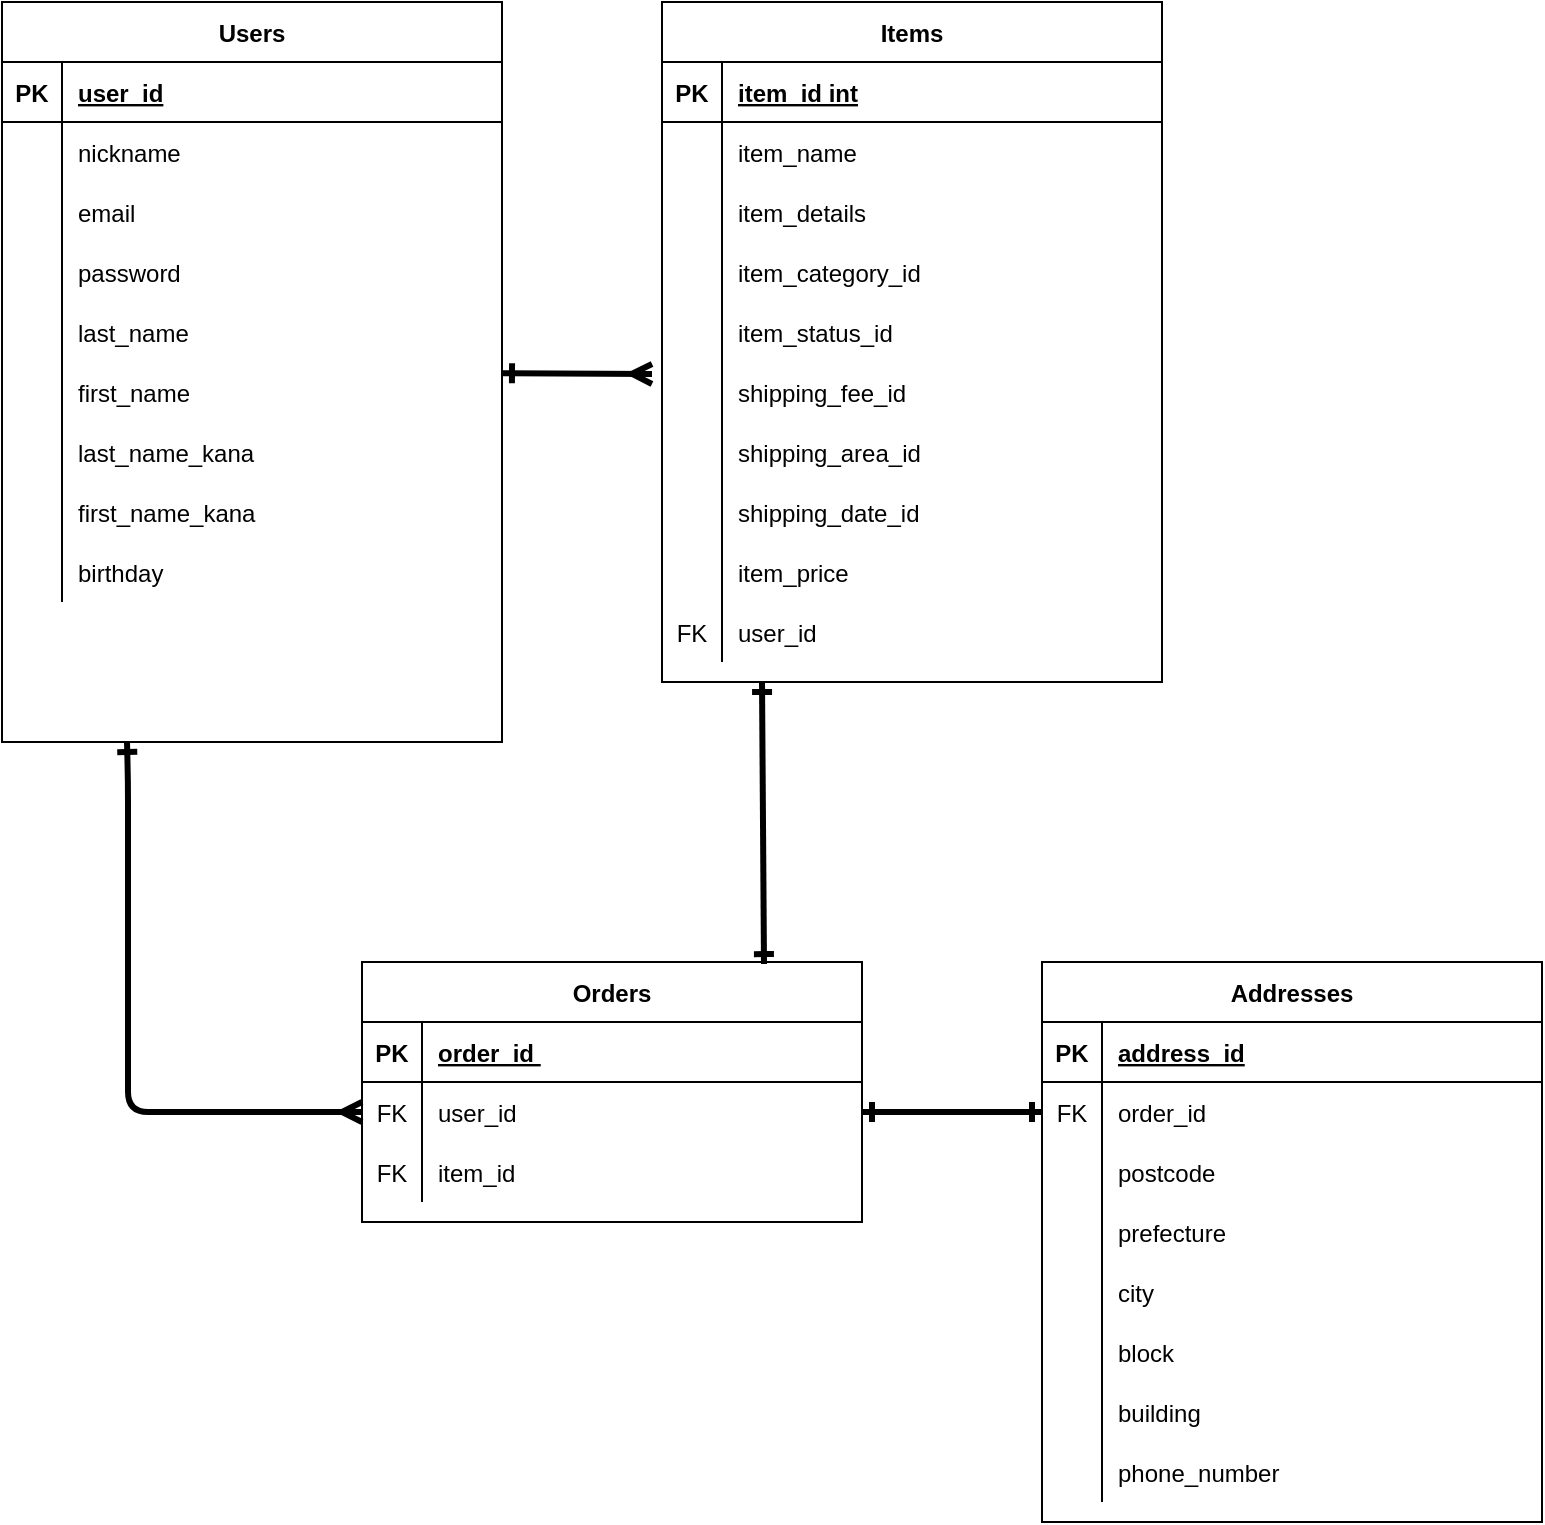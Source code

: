 <mxfile version="13.10.0" type="embed">
    <diagram id="zpAijiYLB5mJa_Il1H9x" name="ページ1">
        <mxGraphModel dx="1147" dy="810" grid="1" gridSize="10" guides="1" tooltips="1" connect="1" arrows="1" fold="1" page="1" pageScale="1" pageWidth="827" pageHeight="1169" math="0" shadow="0">
            <root>
                <mxCell id="0"/>
                <mxCell id="1" parent="0"/>
                <mxCell id="OgIlw-Ehln-HrDAnTVHO-129" value="" style="group;" parent="1" vertex="1" connectable="0">
                    <mxGeometry x="40" y="40" width="740" height="760" as="geometry"/>
                </mxCell>
                <mxCell id="OgIlw-Ehln-HrDAnTVHO-3" value="Orders" style="shape=table;startSize=30;container=1;collapsible=1;childLayout=tableLayout;fixedRows=1;rowLines=0;fontStyle=1;align=center;resizeLast=1;" parent="OgIlw-Ehln-HrDAnTVHO-129" vertex="1">
                    <mxGeometry x="180" y="480" width="250" height="130" as="geometry"/>
                </mxCell>
                <mxCell id="OgIlw-Ehln-HrDAnTVHO-4" value="" style="shape=partialRectangle;collapsible=0;dropTarget=0;pointerEvents=0;fillColor=none;points=[[0,0.5],[1,0.5]];portConstraint=eastwest;top=0;left=0;right=0;bottom=1;" parent="OgIlw-Ehln-HrDAnTVHO-3" vertex="1">
                    <mxGeometry y="30" width="250" height="30" as="geometry"/>
                </mxCell>
                <mxCell id="OgIlw-Ehln-HrDAnTVHO-5" value="PK" style="shape=partialRectangle;overflow=hidden;connectable=0;fillColor=none;top=0;left=0;bottom=0;right=0;fontStyle=1;" parent="OgIlw-Ehln-HrDAnTVHO-4" vertex="1">
                    <mxGeometry width="30" height="30" as="geometry"/>
                </mxCell>
                <mxCell id="OgIlw-Ehln-HrDAnTVHO-6" value="order_id " style="shape=partialRectangle;overflow=hidden;connectable=0;fillColor=none;top=0;left=0;bottom=0;right=0;align=left;spacingLeft=6;fontStyle=5;" parent="OgIlw-Ehln-HrDAnTVHO-4" vertex="1">
                    <mxGeometry x="30" width="220" height="30" as="geometry"/>
                </mxCell>
                <mxCell id="OgIlw-Ehln-HrDAnTVHO-7" value="" style="shape=partialRectangle;collapsible=0;dropTarget=0;pointerEvents=0;fillColor=none;points=[[0,0.5],[1,0.5]];portConstraint=eastwest;top=0;left=0;right=0;bottom=0;" parent="OgIlw-Ehln-HrDAnTVHO-3" vertex="1">
                    <mxGeometry y="60" width="250" height="30" as="geometry"/>
                </mxCell>
                <mxCell id="OgIlw-Ehln-HrDAnTVHO-8" value="FK" style="shape=partialRectangle;overflow=hidden;connectable=0;fillColor=none;top=0;left=0;bottom=0;right=0;" parent="OgIlw-Ehln-HrDAnTVHO-7" vertex="1">
                    <mxGeometry width="30" height="30" as="geometry"/>
                </mxCell>
                <mxCell id="OgIlw-Ehln-HrDAnTVHO-9" value="user_id " style="shape=partialRectangle;overflow=hidden;connectable=0;fillColor=none;top=0;left=0;bottom=0;right=0;align=left;spacingLeft=6;" parent="OgIlw-Ehln-HrDAnTVHO-7" vertex="1">
                    <mxGeometry x="30" width="220" height="30" as="geometry"/>
                </mxCell>
                <mxCell id="OgIlw-Ehln-HrDAnTVHO-89" value="" style="shape=partialRectangle;collapsible=0;dropTarget=0;pointerEvents=0;fillColor=none;points=[[0,0.5],[1,0.5]];portConstraint=eastwest;top=0;left=0;right=0;bottom=0;" parent="OgIlw-Ehln-HrDAnTVHO-3" vertex="1">
                    <mxGeometry y="90" width="250" height="30" as="geometry"/>
                </mxCell>
                <mxCell id="OgIlw-Ehln-HrDAnTVHO-90" value="FK" style="shape=partialRectangle;overflow=hidden;connectable=0;fillColor=none;top=0;left=0;bottom=0;right=0;" parent="OgIlw-Ehln-HrDAnTVHO-89" vertex="1">
                    <mxGeometry width="30" height="30" as="geometry"/>
                </mxCell>
                <mxCell id="OgIlw-Ehln-HrDAnTVHO-91" value="item_id " style="shape=partialRectangle;overflow=hidden;connectable=0;fillColor=none;top=0;left=0;bottom=0;right=0;align=left;spacingLeft=6;" parent="OgIlw-Ehln-HrDAnTVHO-89" vertex="1">
                    <mxGeometry x="30" width="220" height="30" as="geometry"/>
                </mxCell>
                <mxCell id="OgIlw-Ehln-HrDAnTVHO-13" value="Addresses" style="shape=table;startSize=30;container=1;collapsible=1;childLayout=tableLayout;fixedRows=1;rowLines=0;fontStyle=1;align=center;resizeLast=1;" parent="OgIlw-Ehln-HrDAnTVHO-129" vertex="1">
                    <mxGeometry x="520" y="480" width="250" height="280" as="geometry"/>
                </mxCell>
                <mxCell id="OgIlw-Ehln-HrDAnTVHO-14" value="" style="shape=partialRectangle;collapsible=0;dropTarget=0;pointerEvents=0;fillColor=none;points=[[0,0.5],[1,0.5]];portConstraint=eastwest;top=0;left=0;right=0;bottom=1;" parent="OgIlw-Ehln-HrDAnTVHO-13" vertex="1">
                    <mxGeometry y="30" width="250" height="30" as="geometry"/>
                </mxCell>
                <mxCell id="OgIlw-Ehln-HrDAnTVHO-15" value="PK" style="shape=partialRectangle;overflow=hidden;connectable=0;fillColor=none;top=0;left=0;bottom=0;right=0;fontStyle=1;" parent="OgIlw-Ehln-HrDAnTVHO-14" vertex="1">
                    <mxGeometry width="30" height="30" as="geometry"/>
                </mxCell>
                <mxCell id="OgIlw-Ehln-HrDAnTVHO-16" value="address_id" style="shape=partialRectangle;overflow=hidden;connectable=0;fillColor=none;top=0;left=0;bottom=0;right=0;align=left;spacingLeft=6;fontStyle=5;" parent="OgIlw-Ehln-HrDAnTVHO-14" vertex="1">
                    <mxGeometry x="30" width="220" height="30" as="geometry"/>
                </mxCell>
                <mxCell id="OgIlw-Ehln-HrDAnTVHO-17" value="" style="shape=partialRectangle;collapsible=0;dropTarget=0;pointerEvents=0;fillColor=none;points=[[0,0.5],[1,0.5]];portConstraint=eastwest;top=0;left=0;right=0;bottom=0;" parent="OgIlw-Ehln-HrDAnTVHO-13" vertex="1">
                    <mxGeometry y="60" width="250" height="30" as="geometry"/>
                </mxCell>
                <mxCell id="OgIlw-Ehln-HrDAnTVHO-18" value="FK" style="shape=partialRectangle;overflow=hidden;connectable=0;fillColor=none;top=0;left=0;bottom=0;right=0;" parent="OgIlw-Ehln-HrDAnTVHO-17" vertex="1">
                    <mxGeometry width="30" height="30" as="geometry"/>
                </mxCell>
                <mxCell id="OgIlw-Ehln-HrDAnTVHO-19" value="order_id " style="shape=partialRectangle;overflow=hidden;connectable=0;fillColor=none;top=0;left=0;bottom=0;right=0;align=left;spacingLeft=6;" parent="OgIlw-Ehln-HrDAnTVHO-17" vertex="1">
                    <mxGeometry x="30" width="220" height="30" as="geometry"/>
                </mxCell>
                <mxCell id="OgIlw-Ehln-HrDAnTVHO-20" value="" style="shape=partialRectangle;collapsible=0;dropTarget=0;pointerEvents=0;fillColor=none;points=[[0,0.5],[1,0.5]];portConstraint=eastwest;top=0;left=0;right=0;bottom=0;" parent="OgIlw-Ehln-HrDAnTVHO-13" vertex="1">
                    <mxGeometry y="90" width="250" height="30" as="geometry"/>
                </mxCell>
                <mxCell id="OgIlw-Ehln-HrDAnTVHO-21" value="" style="shape=partialRectangle;overflow=hidden;connectable=0;fillColor=none;top=0;left=0;bottom=0;right=0;" parent="OgIlw-Ehln-HrDAnTVHO-20" vertex="1">
                    <mxGeometry width="30" height="30" as="geometry"/>
                </mxCell>
                <mxCell id="OgIlw-Ehln-HrDAnTVHO-22" value="postcode " style="shape=partialRectangle;overflow=hidden;connectable=0;fillColor=none;top=0;left=0;bottom=0;right=0;align=left;spacingLeft=6;" parent="OgIlw-Ehln-HrDAnTVHO-20" vertex="1">
                    <mxGeometry x="30" width="220" height="30" as="geometry"/>
                </mxCell>
                <mxCell id="OgIlw-Ehln-HrDAnTVHO-108" value="" style="shape=partialRectangle;collapsible=0;dropTarget=0;pointerEvents=0;fillColor=none;points=[[0,0.5],[1,0.5]];portConstraint=eastwest;top=0;left=0;right=0;bottom=0;" parent="OgIlw-Ehln-HrDAnTVHO-13" vertex="1">
                    <mxGeometry y="120" width="250" height="30" as="geometry"/>
                </mxCell>
                <mxCell id="OgIlw-Ehln-HrDAnTVHO-109" value="" style="shape=partialRectangle;overflow=hidden;connectable=0;fillColor=none;top=0;left=0;bottom=0;right=0;" parent="OgIlw-Ehln-HrDAnTVHO-108" vertex="1">
                    <mxGeometry width="30" height="30" as="geometry"/>
                </mxCell>
                <mxCell id="OgIlw-Ehln-HrDAnTVHO-110" value="prefecture " style="shape=partialRectangle;overflow=hidden;connectable=0;fillColor=none;top=0;left=0;bottom=0;right=0;align=left;spacingLeft=6;" parent="OgIlw-Ehln-HrDAnTVHO-108" vertex="1">
                    <mxGeometry x="30" width="220" height="30" as="geometry"/>
                </mxCell>
                <mxCell id="OgIlw-Ehln-HrDAnTVHO-111" value="" style="shape=partialRectangle;collapsible=0;dropTarget=0;pointerEvents=0;fillColor=none;points=[[0,0.5],[1,0.5]];portConstraint=eastwest;top=0;left=0;right=0;bottom=0;" parent="OgIlw-Ehln-HrDAnTVHO-13" vertex="1">
                    <mxGeometry y="150" width="250" height="30" as="geometry"/>
                </mxCell>
                <mxCell id="OgIlw-Ehln-HrDAnTVHO-112" value="" style="shape=partialRectangle;overflow=hidden;connectable=0;fillColor=none;top=0;left=0;bottom=0;right=0;" parent="OgIlw-Ehln-HrDAnTVHO-111" vertex="1">
                    <mxGeometry width="30" height="30" as="geometry"/>
                </mxCell>
                <mxCell id="OgIlw-Ehln-HrDAnTVHO-113" value="city " style="shape=partialRectangle;overflow=hidden;connectable=0;fillColor=none;top=0;left=0;bottom=0;right=0;align=left;spacingLeft=6;" parent="OgIlw-Ehln-HrDAnTVHO-111" vertex="1">
                    <mxGeometry x="30" width="220" height="30" as="geometry"/>
                </mxCell>
                <mxCell id="OgIlw-Ehln-HrDAnTVHO-114" value="" style="shape=partialRectangle;collapsible=0;dropTarget=0;pointerEvents=0;fillColor=none;points=[[0,0.5],[1,0.5]];portConstraint=eastwest;top=0;left=0;right=0;bottom=0;" parent="OgIlw-Ehln-HrDAnTVHO-13" vertex="1">
                    <mxGeometry y="180" width="250" height="30" as="geometry"/>
                </mxCell>
                <mxCell id="OgIlw-Ehln-HrDAnTVHO-115" value="" style="shape=partialRectangle;overflow=hidden;connectable=0;fillColor=none;top=0;left=0;bottom=0;right=0;" parent="OgIlw-Ehln-HrDAnTVHO-114" vertex="1">
                    <mxGeometry width="30" height="30" as="geometry"/>
                </mxCell>
                <mxCell id="OgIlw-Ehln-HrDAnTVHO-116" value="block " style="shape=partialRectangle;overflow=hidden;connectable=0;fillColor=none;top=0;left=0;bottom=0;right=0;align=left;spacingLeft=6;" parent="OgIlw-Ehln-HrDAnTVHO-114" vertex="1">
                    <mxGeometry x="30" width="220" height="30" as="geometry"/>
                </mxCell>
                <mxCell id="OgIlw-Ehln-HrDAnTVHO-117" value="" style="shape=partialRectangle;collapsible=0;dropTarget=0;pointerEvents=0;fillColor=none;points=[[0,0.5],[1,0.5]];portConstraint=eastwest;top=0;left=0;right=0;bottom=0;" parent="OgIlw-Ehln-HrDAnTVHO-13" vertex="1">
                    <mxGeometry y="210" width="250" height="30" as="geometry"/>
                </mxCell>
                <mxCell id="OgIlw-Ehln-HrDAnTVHO-118" value="" style="shape=partialRectangle;overflow=hidden;connectable=0;fillColor=none;top=0;left=0;bottom=0;right=0;" parent="OgIlw-Ehln-HrDAnTVHO-117" vertex="1">
                    <mxGeometry width="30" height="30" as="geometry"/>
                </mxCell>
                <mxCell id="OgIlw-Ehln-HrDAnTVHO-119" value="building" style="shape=partialRectangle;overflow=hidden;connectable=0;fillColor=none;top=0;left=0;bottom=0;right=0;align=left;spacingLeft=6;" parent="OgIlw-Ehln-HrDAnTVHO-117" vertex="1">
                    <mxGeometry x="30" width="220" height="30" as="geometry"/>
                </mxCell>
                <mxCell id="OgIlw-Ehln-HrDAnTVHO-120" value="" style="shape=partialRectangle;collapsible=0;dropTarget=0;pointerEvents=0;fillColor=none;points=[[0,0.5],[1,0.5]];portConstraint=eastwest;top=0;left=0;right=0;bottom=0;" parent="OgIlw-Ehln-HrDAnTVHO-13" vertex="1">
                    <mxGeometry y="240" width="250" height="30" as="geometry"/>
                </mxCell>
                <mxCell id="OgIlw-Ehln-HrDAnTVHO-121" value="" style="shape=partialRectangle;overflow=hidden;connectable=0;fillColor=none;top=0;left=0;bottom=0;right=0;" parent="OgIlw-Ehln-HrDAnTVHO-120" vertex="1">
                    <mxGeometry width="30" height="30" as="geometry"/>
                </mxCell>
                <mxCell id="OgIlw-Ehln-HrDAnTVHO-122" value="phone_number " style="shape=partialRectangle;overflow=hidden;connectable=0;fillColor=none;top=0;left=0;bottom=0;right=0;align=left;spacingLeft=6;" parent="OgIlw-Ehln-HrDAnTVHO-120" vertex="1">
                    <mxGeometry x="30" width="220" height="30" as="geometry"/>
                </mxCell>
                <mxCell id="OgIlw-Ehln-HrDAnTVHO-125" style="edgeStyle=none;orthogonalLoop=1;jettySize=auto;html=1;exitX=0.25;exitY=1;exitDx=0;exitDy=0;entryX=0;entryY=0.5;entryDx=0;entryDy=0;endArrow=ERmany;endFill=0;startArrow=ERone;startFill=0;strokeWidth=3;" parent="OgIlw-Ehln-HrDAnTVHO-129" source="OgIlw-Ehln-HrDAnTVHO-23" target="OgIlw-Ehln-HrDAnTVHO-7" edge="1">
                    <mxGeometry relative="1" as="geometry">
                        <Array as="points">
                            <mxPoint x="63" y="390"/>
                            <mxPoint x="63" y="555"/>
                        </Array>
                    </mxGeometry>
                </mxCell>
                <mxCell id="OgIlw-Ehln-HrDAnTVHO-23" value="Users" style="shape=table;startSize=30;container=1;collapsible=1;childLayout=tableLayout;fixedRows=1;rowLines=0;fontStyle=1;align=center;resizeLast=1;" parent="OgIlw-Ehln-HrDAnTVHO-129" vertex="1">
                    <mxGeometry width="250" height="370" as="geometry"/>
                </mxCell>
                <mxCell id="OgIlw-Ehln-HrDAnTVHO-24" value="" style="shape=partialRectangle;collapsible=0;dropTarget=0;pointerEvents=0;fillColor=none;points=[[0,0.5],[1,0.5]];portConstraint=eastwest;top=0;left=0;right=0;bottom=1;" parent="OgIlw-Ehln-HrDAnTVHO-23" vertex="1">
                    <mxGeometry y="30" width="250" height="30" as="geometry"/>
                </mxCell>
                <mxCell id="OgIlw-Ehln-HrDAnTVHO-25" value="PK" style="shape=partialRectangle;overflow=hidden;connectable=0;fillColor=none;top=0;left=0;bottom=0;right=0;fontStyle=1;" parent="OgIlw-Ehln-HrDAnTVHO-24" vertex="1">
                    <mxGeometry width="30" height="30" as="geometry"/>
                </mxCell>
                <mxCell id="OgIlw-Ehln-HrDAnTVHO-26" value="user_id" style="shape=partialRectangle;overflow=hidden;connectable=0;fillColor=none;top=0;left=0;bottom=0;right=0;align=left;spacingLeft=6;fontStyle=5;" parent="OgIlw-Ehln-HrDAnTVHO-24" vertex="1">
                    <mxGeometry x="30" width="220" height="30" as="geometry"/>
                </mxCell>
                <mxCell id="OgIlw-Ehln-HrDAnTVHO-27" value="" style="shape=partialRectangle;collapsible=0;dropTarget=0;pointerEvents=0;fillColor=none;points=[[0,0.5],[1,0.5]];portConstraint=eastwest;top=0;left=0;right=0;bottom=0;" parent="OgIlw-Ehln-HrDAnTVHO-23" vertex="1">
                    <mxGeometry y="60" width="250" height="30" as="geometry"/>
                </mxCell>
                <mxCell id="OgIlw-Ehln-HrDAnTVHO-28" value="" style="shape=partialRectangle;overflow=hidden;connectable=0;fillColor=none;top=0;left=0;bottom=0;right=0;" parent="OgIlw-Ehln-HrDAnTVHO-27" vertex="1">
                    <mxGeometry width="30" height="30" as="geometry"/>
                </mxCell>
                <mxCell id="OgIlw-Ehln-HrDAnTVHO-29" value="nickname" style="shape=partialRectangle;overflow=hidden;connectable=0;fillColor=none;top=0;left=0;bottom=0;right=0;align=left;spacingLeft=6;" parent="OgIlw-Ehln-HrDAnTVHO-27" vertex="1">
                    <mxGeometry x="30" width="220" height="30" as="geometry"/>
                </mxCell>
                <mxCell id="OgIlw-Ehln-HrDAnTVHO-37" value="" style="shape=partialRectangle;collapsible=0;dropTarget=0;pointerEvents=0;fillColor=none;points=[[0,0.5],[1,0.5]];portConstraint=eastwest;top=0;left=0;right=0;bottom=0;" parent="OgIlw-Ehln-HrDAnTVHO-23" vertex="1">
                    <mxGeometry y="90" width="250" height="30" as="geometry"/>
                </mxCell>
                <mxCell id="OgIlw-Ehln-HrDAnTVHO-38" value="" style="shape=partialRectangle;overflow=hidden;connectable=0;fillColor=none;top=0;left=0;bottom=0;right=0;" parent="OgIlw-Ehln-HrDAnTVHO-37" vertex="1">
                    <mxGeometry width="30" height="30" as="geometry"/>
                </mxCell>
                <mxCell id="OgIlw-Ehln-HrDAnTVHO-39" value="email " style="shape=partialRectangle;overflow=hidden;connectable=0;fillColor=none;top=0;left=0;bottom=0;right=0;align=left;spacingLeft=6;" parent="OgIlw-Ehln-HrDAnTVHO-37" vertex="1">
                    <mxGeometry x="30" width="220" height="30" as="geometry"/>
                </mxCell>
                <mxCell id="OgIlw-Ehln-HrDAnTVHO-40" value="" style="shape=partialRectangle;collapsible=0;dropTarget=0;pointerEvents=0;fillColor=none;points=[[0,0.5],[1,0.5]];portConstraint=eastwest;top=0;left=0;right=0;bottom=0;" parent="OgIlw-Ehln-HrDAnTVHO-23" vertex="1">
                    <mxGeometry y="120" width="250" height="30" as="geometry"/>
                </mxCell>
                <mxCell id="OgIlw-Ehln-HrDAnTVHO-41" value="" style="shape=partialRectangle;overflow=hidden;connectable=0;fillColor=none;top=0;left=0;bottom=0;right=0;" parent="OgIlw-Ehln-HrDAnTVHO-40" vertex="1">
                    <mxGeometry width="30" height="30" as="geometry"/>
                </mxCell>
                <mxCell id="OgIlw-Ehln-HrDAnTVHO-42" value="password" style="shape=partialRectangle;overflow=hidden;connectable=0;fillColor=none;top=0;left=0;bottom=0;right=0;align=left;spacingLeft=6;" parent="OgIlw-Ehln-HrDAnTVHO-40" vertex="1">
                    <mxGeometry x="30" width="220" height="30" as="geometry"/>
                </mxCell>
                <mxCell id="OgIlw-Ehln-HrDAnTVHO-43" value="" style="shape=partialRectangle;collapsible=0;dropTarget=0;pointerEvents=0;fillColor=none;points=[[0,0.5],[1,0.5]];portConstraint=eastwest;top=0;left=0;right=0;bottom=0;" parent="OgIlw-Ehln-HrDAnTVHO-23" vertex="1">
                    <mxGeometry y="150" width="250" height="30" as="geometry"/>
                </mxCell>
                <mxCell id="OgIlw-Ehln-HrDAnTVHO-44" value="" style="shape=partialRectangle;overflow=hidden;connectable=0;fillColor=none;top=0;left=0;bottom=0;right=0;" parent="OgIlw-Ehln-HrDAnTVHO-43" vertex="1">
                    <mxGeometry width="30" height="30" as="geometry"/>
                </mxCell>
                <mxCell id="OgIlw-Ehln-HrDAnTVHO-45" value="last_name" style="shape=partialRectangle;overflow=hidden;connectable=0;fillColor=none;top=0;left=0;bottom=0;right=0;align=left;spacingLeft=6;" parent="OgIlw-Ehln-HrDAnTVHO-43" vertex="1">
                    <mxGeometry x="30" width="220" height="30" as="geometry"/>
                </mxCell>
                <mxCell id="OgIlw-Ehln-HrDAnTVHO-46" value="" style="shape=partialRectangle;collapsible=0;dropTarget=0;pointerEvents=0;fillColor=none;points=[[0,0.5],[1,0.5]];portConstraint=eastwest;top=0;left=0;right=0;bottom=0;" parent="OgIlw-Ehln-HrDAnTVHO-23" vertex="1">
                    <mxGeometry y="180" width="250" height="30" as="geometry"/>
                </mxCell>
                <mxCell id="OgIlw-Ehln-HrDAnTVHO-47" value="" style="shape=partialRectangle;overflow=hidden;connectable=0;fillColor=none;top=0;left=0;bottom=0;right=0;" parent="OgIlw-Ehln-HrDAnTVHO-46" vertex="1">
                    <mxGeometry width="30" height="30" as="geometry"/>
                </mxCell>
                <mxCell id="OgIlw-Ehln-HrDAnTVHO-48" value="first_name" style="shape=partialRectangle;overflow=hidden;connectable=0;fillColor=none;top=0;left=0;bottom=0;right=0;align=left;spacingLeft=6;" parent="OgIlw-Ehln-HrDAnTVHO-46" vertex="1">
                    <mxGeometry x="30" width="220" height="30" as="geometry"/>
                </mxCell>
                <mxCell id="OgIlw-Ehln-HrDAnTVHO-49" value="" style="shape=partialRectangle;collapsible=0;dropTarget=0;pointerEvents=0;fillColor=none;points=[[0,0.5],[1,0.5]];portConstraint=eastwest;top=0;left=0;right=0;bottom=0;" parent="OgIlw-Ehln-HrDAnTVHO-23" vertex="1">
                    <mxGeometry y="210" width="250" height="30" as="geometry"/>
                </mxCell>
                <mxCell id="OgIlw-Ehln-HrDAnTVHO-50" value="" style="shape=partialRectangle;overflow=hidden;connectable=0;fillColor=none;top=0;left=0;bottom=0;right=0;" parent="OgIlw-Ehln-HrDAnTVHO-49" vertex="1">
                    <mxGeometry width="30" height="30" as="geometry"/>
                </mxCell>
                <mxCell id="OgIlw-Ehln-HrDAnTVHO-51" value="last_name_kana" style="shape=partialRectangle;overflow=hidden;connectable=0;fillColor=none;top=0;left=0;bottom=0;right=0;align=left;spacingLeft=6;" parent="OgIlw-Ehln-HrDAnTVHO-49" vertex="1">
                    <mxGeometry x="30" width="220" height="30" as="geometry"/>
                </mxCell>
                <mxCell id="OgIlw-Ehln-HrDAnTVHO-52" value="" style="shape=partialRectangle;collapsible=0;dropTarget=0;pointerEvents=0;fillColor=none;points=[[0,0.5],[1,0.5]];portConstraint=eastwest;top=0;left=0;right=0;bottom=0;" parent="OgIlw-Ehln-HrDAnTVHO-23" vertex="1">
                    <mxGeometry y="240" width="250" height="30" as="geometry"/>
                </mxCell>
                <mxCell id="OgIlw-Ehln-HrDAnTVHO-53" value="" style="shape=partialRectangle;overflow=hidden;connectable=0;fillColor=none;top=0;left=0;bottom=0;right=0;" parent="OgIlw-Ehln-HrDAnTVHO-52" vertex="1">
                    <mxGeometry width="30" height="30" as="geometry"/>
                </mxCell>
                <mxCell id="OgIlw-Ehln-HrDAnTVHO-54" value="first_name_kana" style="shape=partialRectangle;overflow=hidden;connectable=0;fillColor=none;top=0;left=0;bottom=0;right=0;align=left;spacingLeft=6;" parent="OgIlw-Ehln-HrDAnTVHO-52" vertex="1">
                    <mxGeometry x="30" width="220" height="30" as="geometry"/>
                </mxCell>
                <mxCell id="OgIlw-Ehln-HrDAnTVHO-61" value="" style="shape=partialRectangle;collapsible=0;dropTarget=0;pointerEvents=0;fillColor=none;points=[[0,0.5],[1,0.5]];portConstraint=eastwest;top=0;left=0;right=0;bottom=0;" parent="OgIlw-Ehln-HrDAnTVHO-23" vertex="1">
                    <mxGeometry y="270" width="250" height="30" as="geometry"/>
                </mxCell>
                <mxCell id="OgIlw-Ehln-HrDAnTVHO-62" value="" style="shape=partialRectangle;overflow=hidden;connectable=0;fillColor=none;top=0;left=0;bottom=0;right=0;" parent="OgIlw-Ehln-HrDAnTVHO-61" vertex="1">
                    <mxGeometry width="30" height="30" as="geometry"/>
                </mxCell>
                <mxCell id="OgIlw-Ehln-HrDAnTVHO-63" value="birthday" style="shape=partialRectangle;overflow=hidden;connectable=0;fillColor=none;top=0;left=0;bottom=0;right=0;align=left;spacingLeft=6;" parent="OgIlw-Ehln-HrDAnTVHO-61" vertex="1">
                    <mxGeometry x="30" width="220" height="30" as="geometry"/>
                </mxCell>
                <mxCell id="OgIlw-Ehln-HrDAnTVHO-128" style="edgeStyle=none;orthogonalLoop=1;jettySize=auto;html=1;startArrow=ERone;startFill=0;endArrow=ERone;endFill=0;entryX=0.804;entryY=0.008;entryDx=0;entryDy=0;entryPerimeter=0;strokeWidth=3;" parent="OgIlw-Ehln-HrDAnTVHO-129" target="OgIlw-Ehln-HrDAnTVHO-3" edge="1">
                    <mxGeometry relative="1" as="geometry">
                        <mxPoint x="380" y="340" as="sourcePoint"/>
                        <mxPoint x="400" y="480" as="targetPoint"/>
                        <Array as="points"/>
                    </mxGeometry>
                </mxCell>
                <mxCell id="OgIlw-Ehln-HrDAnTVHO-30" value="Items" style="shape=table;startSize=30;container=1;collapsible=1;childLayout=tableLayout;fixedRows=1;rowLines=0;fontStyle=1;align=center;resizeLast=1;" parent="OgIlw-Ehln-HrDAnTVHO-129" vertex="1">
                    <mxGeometry x="330" width="250" height="340" as="geometry"/>
                </mxCell>
                <mxCell id="OgIlw-Ehln-HrDAnTVHO-31" value="" style="shape=partialRectangle;collapsible=0;dropTarget=0;pointerEvents=0;fillColor=none;points=[[0,0.5],[1,0.5]];portConstraint=eastwest;top=0;left=0;right=0;bottom=1;" parent="OgIlw-Ehln-HrDAnTVHO-30" vertex="1">
                    <mxGeometry y="30" width="250" height="30" as="geometry"/>
                </mxCell>
                <mxCell id="OgIlw-Ehln-HrDAnTVHO-32" value="PK" style="shape=partialRectangle;overflow=hidden;connectable=0;fillColor=none;top=0;left=0;bottom=0;right=0;fontStyle=1;" parent="OgIlw-Ehln-HrDAnTVHO-31" vertex="1">
                    <mxGeometry width="30" height="30" as="geometry"/>
                </mxCell>
                <mxCell id="OgIlw-Ehln-HrDAnTVHO-33" value="item_id int" style="shape=partialRectangle;overflow=hidden;connectable=0;fillColor=none;top=0;left=0;bottom=0;right=0;align=left;spacingLeft=6;fontStyle=5;" parent="OgIlw-Ehln-HrDAnTVHO-31" vertex="1">
                    <mxGeometry x="30" width="220" height="30" as="geometry"/>
                </mxCell>
                <mxCell id="OgIlw-Ehln-HrDAnTVHO-34" value="" style="shape=partialRectangle;collapsible=0;dropTarget=0;pointerEvents=0;fillColor=none;points=[[0,0.5],[1,0.5]];portConstraint=eastwest;top=0;left=0;right=0;bottom=0;" parent="OgIlw-Ehln-HrDAnTVHO-30" vertex="1">
                    <mxGeometry y="60" width="250" height="30" as="geometry"/>
                </mxCell>
                <mxCell id="OgIlw-Ehln-HrDAnTVHO-35" value="" style="shape=partialRectangle;overflow=hidden;connectable=0;fillColor=none;top=0;left=0;bottom=0;right=0;" parent="OgIlw-Ehln-HrDAnTVHO-34" vertex="1">
                    <mxGeometry width="30" height="30" as="geometry"/>
                </mxCell>
                <mxCell id="OgIlw-Ehln-HrDAnTVHO-36" value="item_name" style="shape=partialRectangle;overflow=hidden;connectable=0;fillColor=none;top=0;left=0;bottom=0;right=0;align=left;spacingLeft=6;" parent="OgIlw-Ehln-HrDAnTVHO-34" vertex="1">
                    <mxGeometry x="30" width="220" height="30" as="geometry"/>
                </mxCell>
                <mxCell id="OgIlw-Ehln-HrDAnTVHO-64" value="" style="shape=partialRectangle;collapsible=0;dropTarget=0;pointerEvents=0;fillColor=none;points=[[0,0.5],[1,0.5]];portConstraint=eastwest;top=0;left=0;right=0;bottom=0;" parent="OgIlw-Ehln-HrDAnTVHO-30" vertex="1">
                    <mxGeometry y="90" width="250" height="30" as="geometry"/>
                </mxCell>
                <mxCell id="OgIlw-Ehln-HrDAnTVHO-65" value="" style="shape=partialRectangle;overflow=hidden;connectable=0;fillColor=none;top=0;left=0;bottom=0;right=0;" parent="OgIlw-Ehln-HrDAnTVHO-64" vertex="1">
                    <mxGeometry width="30" height="30" as="geometry"/>
                </mxCell>
                <mxCell id="OgIlw-Ehln-HrDAnTVHO-66" value="item_details" style="shape=partialRectangle;overflow=hidden;connectable=0;fillColor=none;top=0;left=0;bottom=0;right=0;align=left;spacingLeft=6;" parent="OgIlw-Ehln-HrDAnTVHO-64" vertex="1">
                    <mxGeometry x="30" width="220" height="30" as="geometry"/>
                </mxCell>
                <mxCell id="OgIlw-Ehln-HrDAnTVHO-67" value="" style="shape=partialRectangle;collapsible=0;dropTarget=0;pointerEvents=0;fillColor=none;points=[[0,0.5],[1,0.5]];portConstraint=eastwest;top=0;left=0;right=0;bottom=0;" parent="OgIlw-Ehln-HrDAnTVHO-30" vertex="1">
                    <mxGeometry y="120" width="250" height="30" as="geometry"/>
                </mxCell>
                <mxCell id="OgIlw-Ehln-HrDAnTVHO-68" value="" style="shape=partialRectangle;overflow=hidden;connectable=0;fillColor=none;top=0;left=0;bottom=0;right=0;" parent="OgIlw-Ehln-HrDAnTVHO-67" vertex="1">
                    <mxGeometry width="30" height="30" as="geometry"/>
                </mxCell>
                <mxCell id="OgIlw-Ehln-HrDAnTVHO-69" value="item_category_id" style="shape=partialRectangle;overflow=hidden;connectable=0;fillColor=none;top=0;left=0;bottom=0;right=0;align=left;spacingLeft=6;" parent="OgIlw-Ehln-HrDAnTVHO-67" vertex="1">
                    <mxGeometry x="30" width="220" height="30" as="geometry"/>
                </mxCell>
                <mxCell id="OgIlw-Ehln-HrDAnTVHO-70" value="" style="shape=partialRectangle;collapsible=0;dropTarget=0;pointerEvents=0;fillColor=none;points=[[0,0.5],[1,0.5]];portConstraint=eastwest;top=0;left=0;right=0;bottom=0;" parent="OgIlw-Ehln-HrDAnTVHO-30" vertex="1">
                    <mxGeometry y="150" width="250" height="30" as="geometry"/>
                </mxCell>
                <mxCell id="OgIlw-Ehln-HrDAnTVHO-71" value="" style="shape=partialRectangle;overflow=hidden;connectable=0;fillColor=none;top=0;left=0;bottom=0;right=0;" parent="OgIlw-Ehln-HrDAnTVHO-70" vertex="1">
                    <mxGeometry width="30" height="30" as="geometry"/>
                </mxCell>
                <mxCell id="OgIlw-Ehln-HrDAnTVHO-72" value="item_status_id" style="shape=partialRectangle;overflow=hidden;connectable=0;fillColor=none;top=0;left=0;bottom=0;right=0;align=left;spacingLeft=6;" parent="OgIlw-Ehln-HrDAnTVHO-70" vertex="1">
                    <mxGeometry x="30" width="220" height="30" as="geometry"/>
                </mxCell>
                <mxCell id="OgIlw-Ehln-HrDAnTVHO-73" value="" style="shape=partialRectangle;collapsible=0;dropTarget=0;pointerEvents=0;fillColor=none;points=[[0,0.5],[1,0.5]];portConstraint=eastwest;top=0;left=0;right=0;bottom=0;" parent="OgIlw-Ehln-HrDAnTVHO-30" vertex="1">
                    <mxGeometry y="180" width="250" height="30" as="geometry"/>
                </mxCell>
                <mxCell id="OgIlw-Ehln-HrDAnTVHO-74" value="" style="shape=partialRectangle;overflow=hidden;connectable=0;fillColor=none;top=0;left=0;bottom=0;right=0;" parent="OgIlw-Ehln-HrDAnTVHO-73" vertex="1">
                    <mxGeometry width="30" height="30" as="geometry"/>
                </mxCell>
                <mxCell id="OgIlw-Ehln-HrDAnTVHO-75" value="shipping_fee_id" style="shape=partialRectangle;overflow=hidden;connectable=0;fillColor=none;top=0;left=0;bottom=0;right=0;align=left;spacingLeft=6;" parent="OgIlw-Ehln-HrDAnTVHO-73" vertex="1">
                    <mxGeometry x="30" width="220" height="30" as="geometry"/>
                </mxCell>
                <mxCell id="OgIlw-Ehln-HrDAnTVHO-76" value="" style="shape=partialRectangle;collapsible=0;dropTarget=0;pointerEvents=0;fillColor=none;points=[[0,0.5],[1,0.5]];portConstraint=eastwest;top=0;left=0;right=0;bottom=0;" parent="OgIlw-Ehln-HrDAnTVHO-30" vertex="1">
                    <mxGeometry y="210" width="250" height="30" as="geometry"/>
                </mxCell>
                <mxCell id="OgIlw-Ehln-HrDAnTVHO-77" value="" style="shape=partialRectangle;overflow=hidden;connectable=0;fillColor=none;top=0;left=0;bottom=0;right=0;" parent="OgIlw-Ehln-HrDAnTVHO-76" vertex="1">
                    <mxGeometry width="30" height="30" as="geometry"/>
                </mxCell>
                <mxCell id="OgIlw-Ehln-HrDAnTVHO-78" value="shipping_area_id" style="shape=partialRectangle;overflow=hidden;connectable=0;fillColor=none;top=0;left=0;bottom=0;right=0;align=left;spacingLeft=6;" parent="OgIlw-Ehln-HrDAnTVHO-76" vertex="1">
                    <mxGeometry x="30" width="220" height="30" as="geometry"/>
                </mxCell>
                <mxCell id="OgIlw-Ehln-HrDAnTVHO-79" value="" style="shape=partialRectangle;collapsible=0;dropTarget=0;pointerEvents=0;fillColor=none;points=[[0,0.5],[1,0.5]];portConstraint=eastwest;top=0;left=0;right=0;bottom=0;" parent="OgIlw-Ehln-HrDAnTVHO-30" vertex="1">
                    <mxGeometry y="240" width="250" height="30" as="geometry"/>
                </mxCell>
                <mxCell id="OgIlw-Ehln-HrDAnTVHO-80" value="" style="shape=partialRectangle;overflow=hidden;connectable=0;fillColor=none;top=0;left=0;bottom=0;right=0;" parent="OgIlw-Ehln-HrDAnTVHO-79" vertex="1">
                    <mxGeometry width="30" height="30" as="geometry"/>
                </mxCell>
                <mxCell id="OgIlw-Ehln-HrDAnTVHO-81" value="shipping_date_id" style="shape=partialRectangle;overflow=hidden;connectable=0;fillColor=none;top=0;left=0;bottom=0;right=0;align=left;spacingLeft=6;" parent="OgIlw-Ehln-HrDAnTVHO-79" vertex="1">
                    <mxGeometry x="30" width="220" height="30" as="geometry"/>
                </mxCell>
                <mxCell id="OgIlw-Ehln-HrDAnTVHO-82" value="" style="shape=partialRectangle;collapsible=0;dropTarget=0;pointerEvents=0;fillColor=none;points=[[0,0.5],[1,0.5]];portConstraint=eastwest;top=0;left=0;right=0;bottom=0;" parent="OgIlw-Ehln-HrDAnTVHO-30" vertex="1">
                    <mxGeometry y="270" width="250" height="30" as="geometry"/>
                </mxCell>
                <mxCell id="OgIlw-Ehln-HrDAnTVHO-83" value="" style="shape=partialRectangle;overflow=hidden;connectable=0;fillColor=none;top=0;left=0;bottom=0;right=0;" parent="OgIlw-Ehln-HrDAnTVHO-82" vertex="1">
                    <mxGeometry width="30" height="30" as="geometry"/>
                </mxCell>
                <mxCell id="OgIlw-Ehln-HrDAnTVHO-84" value="item_price " style="shape=partialRectangle;overflow=hidden;connectable=0;fillColor=none;top=0;left=0;bottom=0;right=0;align=left;spacingLeft=6;" parent="OgIlw-Ehln-HrDAnTVHO-82" vertex="1">
                    <mxGeometry x="30" width="220" height="30" as="geometry"/>
                </mxCell>
                <mxCell id="OgIlw-Ehln-HrDAnTVHO-101" value="" style="shape=partialRectangle;collapsible=0;dropTarget=0;pointerEvents=0;fillColor=none;points=[[0,0.5],[1,0.5]];portConstraint=eastwest;top=0;left=0;right=0;bottom=0;" parent="OgIlw-Ehln-HrDAnTVHO-30" vertex="1">
                    <mxGeometry y="300" width="250" height="30" as="geometry"/>
                </mxCell>
                <mxCell id="OgIlw-Ehln-HrDAnTVHO-102" value="FK" style="shape=partialRectangle;overflow=hidden;connectable=0;fillColor=none;top=0;left=0;bottom=0;right=0;" parent="OgIlw-Ehln-HrDAnTVHO-101" vertex="1">
                    <mxGeometry width="30" height="30" as="geometry"/>
                </mxCell>
                <mxCell id="OgIlw-Ehln-HrDAnTVHO-103" value="user_id" style="shape=partialRectangle;overflow=hidden;connectable=0;fillColor=none;top=0;left=0;bottom=0;right=0;align=left;spacingLeft=6;" parent="OgIlw-Ehln-HrDAnTVHO-101" vertex="1">
                    <mxGeometry x="30" width="220" height="30" as="geometry"/>
                </mxCell>
                <mxCell id="OgIlw-Ehln-HrDAnTVHO-126" style="edgeStyle=none;orthogonalLoop=1;jettySize=auto;html=1;entryX=-0.02;entryY=0.2;entryDx=0;entryDy=0;entryPerimeter=0;startArrow=ERone;startFill=0;endArrow=ERmany;endFill=0;strokeWidth=3;" parent="OgIlw-Ehln-HrDAnTVHO-129" source="OgIlw-Ehln-HrDAnTVHO-23" target="OgIlw-Ehln-HrDAnTVHO-73" edge="1">
                    <mxGeometry relative="1" as="geometry"/>
                </mxCell>
                <mxCell id="OgIlw-Ehln-HrDAnTVHO-127" style="edgeStyle=none;orthogonalLoop=1;jettySize=auto;html=1;exitX=1;exitY=0.5;exitDx=0;exitDy=0;entryX=0;entryY=0.5;entryDx=0;entryDy=0;startArrow=ERone;startFill=0;endArrow=ERone;endFill=0;strokeWidth=3;" parent="OgIlw-Ehln-HrDAnTVHO-129" source="OgIlw-Ehln-HrDAnTVHO-7" target="OgIlw-Ehln-HrDAnTVHO-17" edge="1">
                    <mxGeometry relative="1" as="geometry"/>
                </mxCell>
            </root>
        </mxGraphModel>
    </diagram>
</mxfile>
